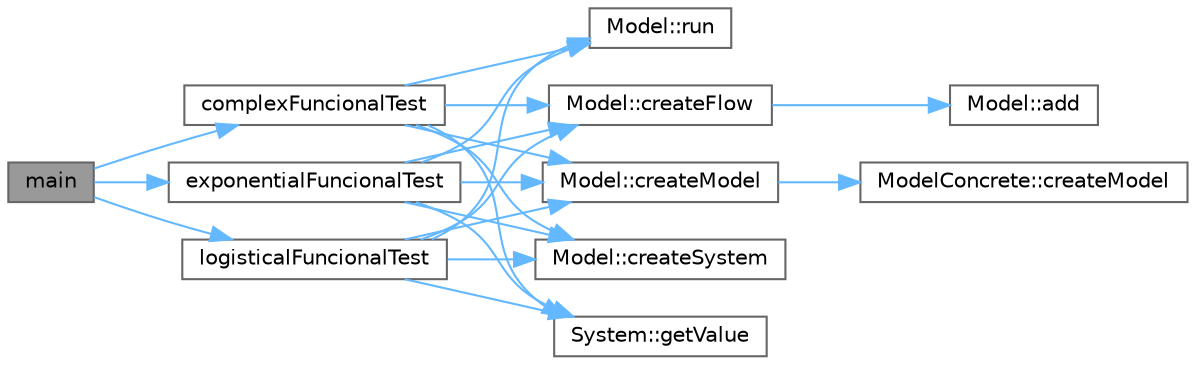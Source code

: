 digraph "main"
{
 // LATEX_PDF_SIZE
  bgcolor="transparent";
  edge [fontname=Helvetica,fontsize=10,labelfontname=Helvetica,labelfontsize=10];
  node [fontname=Helvetica,fontsize=10,shape=box,height=0.2,width=0.4];
  rankdir="LR";
  Node1 [label="main",height=0.2,width=0.4,color="gray40", fillcolor="grey60", style="filled", fontcolor="black",tooltip=" "];
  Node1 -> Node2 [color="steelblue1",style="solid"];
  Node2 [label="complexFuncionalTest",height=0.2,width=0.4,color="grey40", fillcolor="white", style="filled",URL="$funcional__tests_8cpp.html#a943dfe0c597a01c9760c140715fed527",tooltip="Run the complex test, with multiple systems and flows."];
  Node2 -> Node3 [color="steelblue1",style="solid"];
  Node3 [label="Model::createFlow",height=0.2,width=0.4,color="grey40", fillcolor="white", style="filled",URL="$class_model.html#a8fe21a0b4c870e27397b28ba3cd57d80",tooltip="FLOW_IMP template for Flow Factory."];
  Node3 -> Node4 [color="steelblue1",style="solid"];
  Node4 [label="Model::add",height=0.2,width=0.4,color="grey40", fillcolor="white", style="filled",URL="$class_model.html#a70362afdd9db6268b4adaedfeddb2935",tooltip="Add a system to the model."];
  Node2 -> Node5 [color="steelblue1",style="solid"];
  Node5 [label="Model::createModel",height=0.2,width=0.4,color="grey40", fillcolor="white", style="filled",URL="$class_model.html#a761d898cd7975e92719915f122330886",tooltip="createModel: Model Factory"];
  Node5 -> Node6 [color="steelblue1",style="solid"];
  Node6 [label="ModelConcrete::createModel",height=0.2,width=0.4,color="grey40", fillcolor="white", style="filled",URL="$class_model_concrete.html#a6c9fe6f1ded9e876c4548d915183f385",tooltip="createModel: Model Factory"];
  Node2 -> Node7 [color="steelblue1",style="solid"];
  Node7 [label="Model::createSystem",height=0.2,width=0.4,color="grey40", fillcolor="white", style="filled",URL="$class_model.html#a93d32a987f27e9c2ce6d4e23fef4d390",tooltip="createModel: Model Factory"];
  Node2 -> Node8 [color="steelblue1",style="solid"];
  Node8 [label="System::getValue",height=0.2,width=0.4,color="grey40", fillcolor="white", style="filled",URL="$class_system.html#a176aaa3960c811dfa8421d4161656672",tooltip="Get the value contained in a system."];
  Node2 -> Node9 [color="steelblue1",style="solid"];
  Node9 [label="Model::run",height=0.2,width=0.4,color="grey40", fillcolor="white", style="filled",URL="$class_model.html#abf92e0aa3048887756a0fdb280ab0e8e",tooltip="Run the model with a start time, an end time and a set time interval between each execution."];
  Node1 -> Node10 [color="steelblue1",style="solid"];
  Node10 [label="exponentialFuncionalTest",height=0.2,width=0.4,color="grey40", fillcolor="white", style="filled",URL="$funcional__tests_8cpp.html#a2c448ffaffdff4b03c825a01dffa6f27",tooltip="Run the exponential test."];
  Node10 -> Node3 [color="steelblue1",style="solid"];
  Node10 -> Node5 [color="steelblue1",style="solid"];
  Node10 -> Node7 [color="steelblue1",style="solid"];
  Node10 -> Node8 [color="steelblue1",style="solid"];
  Node10 -> Node9 [color="steelblue1",style="solid"];
  Node1 -> Node11 [color="steelblue1",style="solid"];
  Node11 [label="logisticalFuncionalTest",height=0.2,width=0.4,color="grey40", fillcolor="white", style="filled",URL="$funcional__tests_8cpp.html#a60914db64bde71b56d69320797266c29",tooltip="Run the logistical test."];
  Node11 -> Node3 [color="steelblue1",style="solid"];
  Node11 -> Node5 [color="steelblue1",style="solid"];
  Node11 -> Node7 [color="steelblue1",style="solid"];
  Node11 -> Node8 [color="steelblue1",style="solid"];
  Node11 -> Node9 [color="steelblue1",style="solid"];
}
